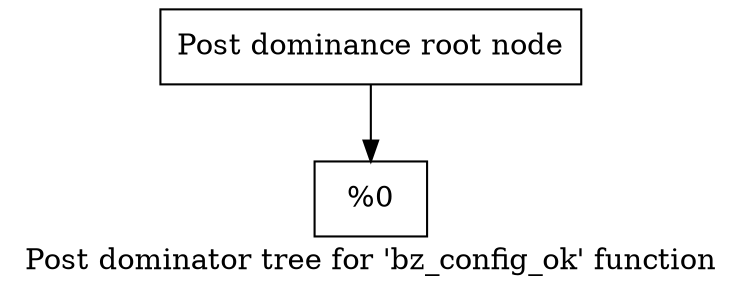 digraph "Post dominator tree for 'bz_config_ok' function" {
	label="Post dominator tree for 'bz_config_ok' function";

	Node0x12af090 [shape=record,label="{Post dominance root node}"];
	Node0x12af090 -> Node0x1328b30;
	Node0x1328b30 [shape=record,label="{%0}"];
}
